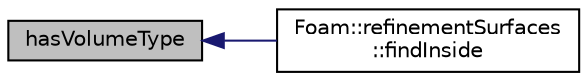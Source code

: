 digraph "hasVolumeType"
{
  bgcolor="transparent";
  edge [fontname="Helvetica",fontsize="10",labelfontname="Helvetica",labelfontsize="10"];
  node [fontname="Helvetica",fontsize="10",shape=record];
  rankdir="LR";
  Node1 [label="hasVolumeType",height=0.2,width=0.4,color="black", fillcolor="grey75", style="filled" fontcolor="black"];
  Node1 -> Node2 [dir="back",color="midnightblue",fontsize="10",style="solid",fontname="Helvetica"];
  Node2 [label="Foam::refinementSurfaces\l::findInside",height=0.2,width=0.4,color="black",URL="$classFoam_1_1refinementSurfaces.html#a741361ae601f3db5b074092e03b8fa4a",tooltip="Detect if a point is &#39;inside&#39; (closed) surfaces. "];
}
